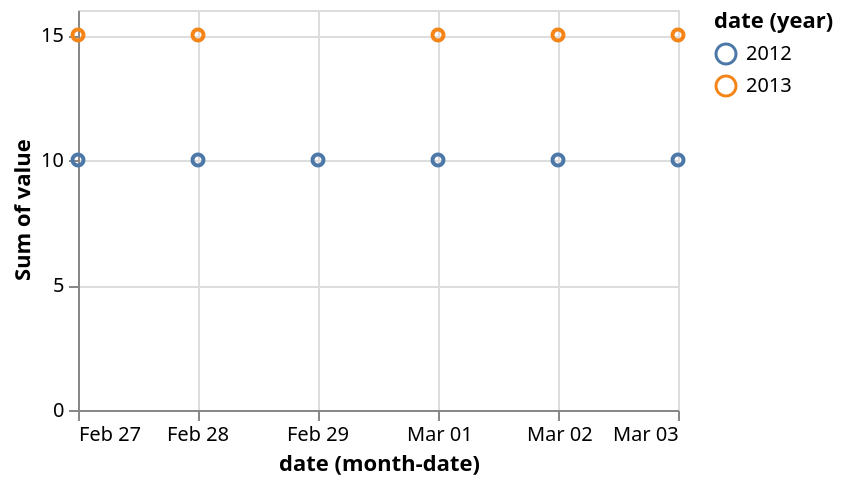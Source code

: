 {"$schema":"https://vega.github.io/schema/vega-lite/v2.json","width":300,"data":{"values":[{"date":"2012-02-27","value":10},{"date":"2012-02-28","value":10},{"date":"2012-02-29","value":10},{"date":"2012-03-01","value":10},{"date":"2012-03-02","value":10},{"date":"2012-03-03","value":10},{"date":"2013-02-27","value":15},{"date":"2013-02-28","value":15},{"date":"2013-03-01","value":15},{"date":"2013-03-02","value":15},{"date":"2013-03-03","value":15}]},"mark":"point","encoding":{"x":{"field":"date","type":"temporal","timeUnit":"utcmonthdate"},"y":{"field":"value","type":"quantitative","aggregate":"sum"},"color":{"field":"date","type":"nominal","timeUnit":"utcyear"},"tooltip":[{"field":"date","type":"nominal","timeUnit":"utcmonthdate","format":"%Y-%m-%d","title":"aggregated date"}]}}